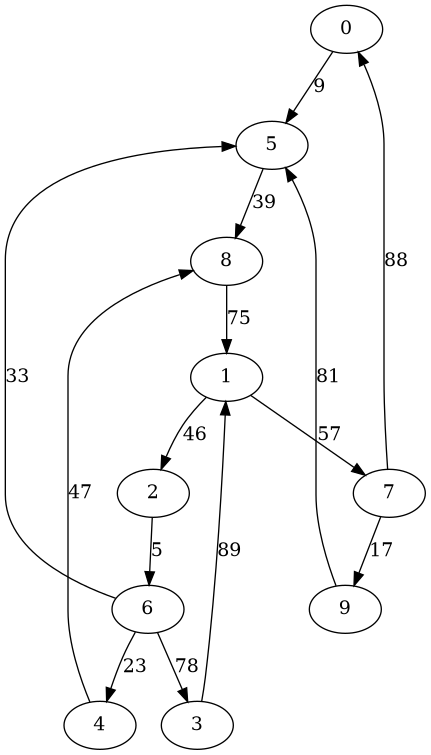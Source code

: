 @startuml
digraph G {
0 -> 5 [label = 9]
1 -> 7 [label = 57]
1 -> 2 [label = 46]
2 -> 6 [label = 5]
3 -> 1 [label = 89]
4 -> 8 [label = 47]
5 -> 8 [label = 39]
6 -> 5 [label = 33]
6 -> 4 [label = 23]
6 -> 3 [label = 78]
7 -> 0 [label = 88]
7 -> 9 [label = 17]
8 -> 1 [label = 75]
9 -> 5 [label = 81]
}
@enduml
